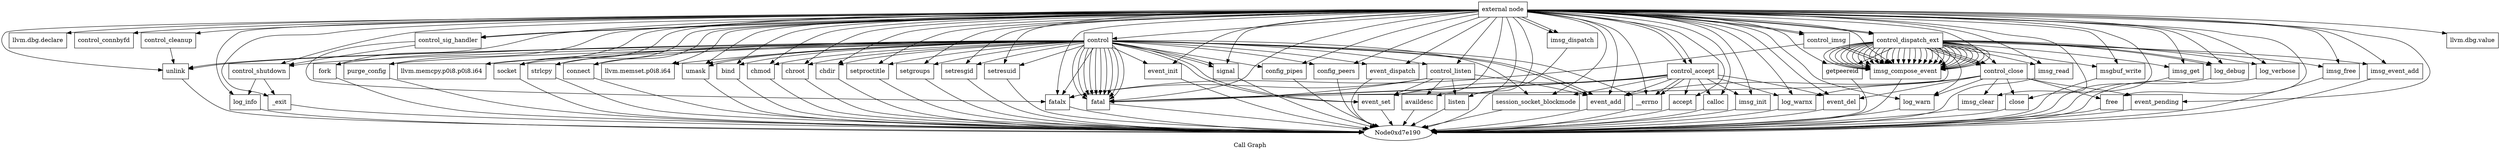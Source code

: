 digraph "Call Graph" {
	label="Call Graph";

	Node0xd7e160 [shape=record,label="{external node}"];
	Node0xd7e160 -> Node0xd7e1c0;
	Node0xd7e160 -> Node0xd7e1c0;
	Node0xd7e160 -> Node0xd7e250;
	Node0xd7e160 -> Node0xd7e280;
	Node0xd7e160 -> Node0xd7e1f0;
	Node0xd7e160 -> Node0xd7e220;
	Node0xd7e160 -> Node0xd980d0;
	Node0xd7e160 -> Node0xd980d0;
	Node0xd7e160 -> Node0xd81850;
	Node0xd7e160 -> Node0xd95c50;
	Node0xd7e160 -> Node0xe20e50;
	Node0xd7e160 -> Node0xe20e50;
	Node0xd7e160 -> Node0xd87000;
	Node0xd7e160 -> Node0xd86b50;
	Node0xd7e160 -> Node0xd86d80;
	Node0xd7e160 -> Node0xd81f30;
	Node0xd7e160 -> Node0xe036f0;
	Node0xd7e160 -> Node0xd8ebd0;
	Node0xd7e160 -> Node0xd872d0;
	Node0xd7e160 -> Node0xd87340;
	Node0xd7e160 -> Node0xd86f50;
	Node0xd7e160 -> Node0xd86f80;
	Node0xd7e160 -> Node0xd7ed20;
	Node0xd7e160 -> Node0xd7ed90;
	Node0xd7e160 -> Node0xd7ef00;
	Node0xd7e160 -> Node0xd7ef70;
	Node0xd7e160 -> Node0xd7f030;
	Node0xd7e160 -> Node0xd811a0;
	Node0xd7e160 -> Node0xd81210;
	Node0xd7e160 -> Node0xd7f4f0;
	Node0xd7e160 -> Node0xd7cf80;
	Node0xd7e160 -> Node0xd7cff0;
	Node0xd7e160 -> Node0xd7ee00;
	Node0xd7e160 -> Node0xd7ee70;
	Node0xd7e160 -> Node0xd80400;
	Node0xd7e160 -> Node0xd80470;
	Node0xd7e160 -> Node0xd804e0;
	Node0xd7e160 -> Node0xe13e70;
	Node0xd7e160 -> Node0xe13ee0;
	Node0xd7e160 -> Node0xe13f10;
	Node0xd7e160 -> Node0xd879b0;
	Node0xd7e160 -> Node0xd87230;
	Node0xd7e160 -> Node0xd81060;
	Node0xd7e160 -> Node0xd81100;
	Node0xd7e160 -> Node0xd7e4c0;
	Node0xd7e160 -> Node0xd7e4c0;
	Node0xd7e160 -> Node0xd7e700;
	Node0xd7e160 -> Node0xd7e530;
	Node0xd7e160 -> Node0xd7e560;
	Node0xd7e160 -> Node0xd7e730;
	Node0xd7e160 -> Node0xd7eab0;
	Node0xd7e160 -> Node0xd7eab0;
	Node0xd7e160 -> Node0xd7e660;
	Node0xd7e160 -> Node0xd7e6d0;
	Node0xd7e160 -> Node0xe0afc0;
	Node0xd7e160 -> Node0xd7eb50;
	Node0xd7e160 -> Node0xe0b210;
	Node0xd7e160 -> Node0xe0b3a0;
	Node0xd7e160 -> Node0xe0b410;
	Node0xd7e160 -> Node0xe0b310;
	Node0xd7e160 -> Node0xd7eb20;
	Node0xd7e160 -> Node0xe0af50;
	Node0xd7e160 -> Node0xd7ec00;
	Node0xd7e160 -> Node0xe0b140;
	Node0xd7e160 -> Node0xe0b030;
	Node0xd7e160 -> Node0xe0b0a0;
	Node0xd7e160 -> Node0xe0b0d0;
	Node0xd7e160 -> Node0xd81170;
	Node0xd7e160 -> Node0xe0cff0;
	Node0xd86f50 [shape=record,label="{unlink}"];
	Node0xd86f50 -> Node0xd7e190;
	Node0xd86f80 [shape=record,label="{__errno}"];
	Node0xd86f80 -> Node0xd7e190;
	Node0xd7ed20 [shape=record,label="{umask}"];
	Node0xd7ed20 -> Node0xd7e190;
	Node0xd7ed90 [shape=record,label="{bind}"];
	Node0xd7ed90 -> Node0xd7e190;
	Node0xd7ef00 [shape=record,label="{chmod}"];
	Node0xd7ef00 -> Node0xd7e190;
	Node0xe0cff0 [shape=record,label="{llvm.dbg.value}"];
	Node0xe13e70 [shape=record,label="{config_peers}"];
	Node0xe13e70 -> Node0xd7e190;
	Node0xd87340 [shape=record,label="{connect}"];
	Node0xd87340 -> Node0xd7e190;
	Node0xd872d0 [shape=record,label="{strlcpy}"];
	Node0xd872d0 -> Node0xd7e190;
	Node0xd804e0 [shape=record,label="{config_pipes}"];
	Node0xd804e0 -> Node0xd7e190;
	Node0xd7e250 [shape=record,label="{llvm.dbg.declare}"];
	Node0xd80470 [shape=record,label="{signal}"];
	Node0xd80470 -> Node0xd7e190;
	Node0xd7e280 [shape=record,label="{control_connbyfd}"];
	Node0xd7e1f0 [shape=record,label="{imsg_compose_event}"];
	Node0xd7e1f0 -> Node0xd7e190;
	Node0xd7e1c0 [shape=record,label="{control_imsg}"];
	Node0xd7e1c0 -> Node0xd7e1f0;
	Node0xd7e1c0 -> Node0xd7e1f0;
	Node0xd7e1c0 -> Node0xd7e220;
	Node0xd7e220 [shape=record,label="{fatalx}"];
	Node0xd7e220 -> Node0xd7e190;
	Node0xd980d0 [shape=record,label="{control_sig_handler}"];
	Node0xd980d0 -> Node0xd81850;
	Node0xd980d0 -> Node0xd7e220;
	Node0xd81850 [shape=record,label="{control_shutdown}"];
	Node0xd81850 -> Node0xd879b0;
	Node0xd81850 -> Node0xd87230;
	Node0xd95c50 [shape=record,label="{control}"];
	Node0xd95c50 -> Node0xd87000;
	Node0xd95c50 -> Node0xd86b50;
	Node0xd95c50 -> Node0xd86d80;
	Node0xd95c50 -> Node0xd81f30;
	Node0xd95c50 -> Node0xe036f0;
	Node0xd95c50 -> Node0xd86d80;
	Node0xd95c50 -> Node0xd8ebd0;
	Node0xd95c50 -> Node0xd872d0;
	Node0xd95c50 -> Node0xd86d80;
	Node0xd95c50 -> Node0xd87340;
	Node0xd95c50 -> Node0xd7e220;
	Node0xd95c50 -> Node0xd86f50;
	Node0xd95c50 -> Node0xd86f80;
	Node0xd95c50 -> Node0xd86d80;
	Node0xd95c50 -> Node0xd7ed20;
	Node0xd95c50 -> Node0xd7ed90;
	Node0xd95c50 -> Node0xd7ed20;
	Node0xd95c50 -> Node0xd86d80;
	Node0xd95c50 -> Node0xd7ef00;
	Node0xd95c50 -> Node0xd86f50;
	Node0xd95c50 -> Node0xd86d80;
	Node0xd95c50 -> Node0xd7ef70;
	Node0xd95c50 -> Node0xd7f030;
	Node0xd95c50 -> Node0xd86d80;
	Node0xd95c50 -> Node0xd811a0;
	Node0xd95c50 -> Node0xd86d80;
	Node0xd95c50 -> Node0xd81210;
	Node0xd95c50 -> Node0xd7f4f0;
	Node0xd95c50 -> Node0xd7cf80;
	Node0xd95c50 -> Node0xd7cff0;
	Node0xd95c50 -> Node0xd86d80;
	Node0xd95c50 -> Node0xd7ee00;
	Node0xd95c50 -> Node0xd7ee70;
	Node0xd95c50 -> Node0xd7ee70;
	Node0xd95c50 -> Node0xd80400;
	Node0xd95c50 -> Node0xd80400;
	Node0xd95c50 -> Node0xd80470;
	Node0xd95c50 -> Node0xd80470;
	Node0xd95c50 -> Node0xd804e0;
	Node0xd95c50 -> Node0xe13e70;
	Node0xd95c50 -> Node0xe13ee0;
	Node0xd95c50 -> Node0xe13f10;
	Node0xd95c50 -> Node0xd86d80;
	Node0xd95c50 -> Node0xd81850;
	Node0xe20e50 [shape=record,label="{imsg_dispatch}"];
	Node0xe20e50 -> Node0xd7e190;
	Node0xd87000 [shape=record,label="{llvm.memcpy.p0i8.p0i8.i64}"];
	Node0xe13ee0 [shape=record,label="{control_listen}"];
	Node0xe13ee0 -> Node0xd81060;
	Node0xe13ee0 -> Node0xd81100;
	Node0xe13ee0 -> Node0xd86d80;
	Node0xe13ee0 -> Node0xd7ee70;
	Node0xe13ee0 -> Node0xd80400;
	Node0xe13ee0 -> Node0xd7e220;
	Node0xe13f10 [shape=record,label="{event_dispatch}"];
	Node0xe13f10 -> Node0xd7e190;
	Node0xd879b0 [shape=record,label="{log_info}"];
	Node0xd879b0 -> Node0xd7e190;
	Node0xd87230 [shape=record,label="{_exit}"];
	Node0xd87230 -> Node0xd7e190;
	Node0xd81060 [shape=record,label="{availdesc}"];
	Node0xd81060 -> Node0xd7e190;
	Node0xd81100 [shape=record,label="{listen}"];
	Node0xd81100 -> Node0xd7e190;
	Node0xd7e4c0 [shape=record,label="{control_accept}"];
	Node0xd7e4c0 -> Node0xd7e530;
	Node0xd7e4c0 -> Node0xd86f80;
	Node0xd7e4c0 -> Node0xd86f80;
	Node0xd7e4c0 -> Node0xd86d80;
	Node0xd7e4c0 -> Node0xd7ef70;
	Node0xd7e4c0 -> Node0xd7e560;
	Node0xd7e4c0 -> Node0xd86d80;
	Node0xd7e4c0 -> Node0xd7e730;
	Node0xd7e4c0 -> Node0xd7ee70;
	Node0xd7e4c0 -> Node0xd80400;
	Node0xd7e4c0 -> Node0xd7e660;
	Node0xd7e4c0 -> Node0xd7e6d0;
	Node0xd86b50 [shape=record,label="{fork}"];
	Node0xd86b50 -> Node0xd7e190;
	Node0xd86d80 [shape=record,label="{fatal}"];
	Node0xd86d80 -> Node0xd7e190;
	Node0xd81f30 [shape=record,label="{purge_config}"];
	Node0xd81f30 -> Node0xd7e190;
	Node0xe036f0 [shape=record,label="{socket}"];
	Node0xe036f0 -> Node0xd7e190;
	Node0xd8ebd0 [shape=record,label="{llvm.memset.p0i8.i64}"];
	Node0xd7ef70 [shape=record,label="{session_socket_blockmode}"];
	Node0xd7ef70 -> Node0xd7e190;
	Node0xd7f030 [shape=record,label="{chroot}"];
	Node0xd7f030 -> Node0xd7e190;
	Node0xd811a0 [shape=record,label="{chdir}"];
	Node0xd811a0 -> Node0xd7e190;
	Node0xd81210 [shape=record,label="{setproctitle}"];
	Node0xd81210 -> Node0xd7e190;
	Node0xd7f4f0 [shape=record,label="{setgroups}"];
	Node0xd7f4f0 -> Node0xd7e190;
	Node0xd7cf80 [shape=record,label="{setresgid}"];
	Node0xd7cf80 -> Node0xd7e190;
	Node0xd7cff0 [shape=record,label="{setresuid}"];
	Node0xd7cff0 -> Node0xd7e190;
	Node0xd7ee00 [shape=record,label="{event_init}"];
	Node0xd7ee00 -> Node0xd7e190;
	Node0xd7ee70 [shape=record,label="{event_set}"];
	Node0xd7ee70 -> Node0xd7e190;
	Node0xd80400 [shape=record,label="{event_add}"];
	Node0xd80400 -> Node0xd7e190;
	Node0xd7e700 [shape=record,label="{control_cleanup}"];
	Node0xd7e700 -> Node0xd86f50;
	Node0xd7e530 [shape=record,label="{accept}"];
	Node0xd7e530 -> Node0xd7e190;
	Node0xd7e560 [shape=record,label="{calloc}"];
	Node0xd7e560 -> Node0xd7e190;
	Node0xd7e730 [shape=record,label="{imsg_init}"];
	Node0xd7e730 -> Node0xd7e190;
	Node0xd7eab0 [shape=record,label="{control_dispatch_ext}"];
	Node0xd7eab0 -> Node0xd7eb20;
	Node0xd7eab0 -> Node0xd86d80;
	Node0xd7eab0 -> Node0xd7eb50;
	Node0xd7eab0 -> Node0xe0af50;
	Node0xd7eab0 -> Node0xe0afc0;
	Node0xd7eab0 -> Node0xd7ec00;
	Node0xd7eab0 -> Node0xe0afc0;
	Node0xd7eab0 -> Node0xe0b140;
	Node0xd7eab0 -> Node0xe0afc0;
	Node0xd7eab0 -> Node0xd7e1f0;
	Node0xd7eab0 -> Node0xd7e1f0;
	Node0xd7eab0 -> Node0xd7e1f0;
	Node0xd7eab0 -> Node0xe0b030;
	Node0xd7eab0 -> Node0xd7e1f0;
	Node0xd7eab0 -> Node0xd7e1f0;
	Node0xd7eab0 -> Node0xe0b0a0;
	Node0xd7eab0 -> Node0xd7e1f0;
	Node0xd7eab0 -> Node0xd7e1f0;
	Node0xd7eab0 -> Node0xd7e1f0;
	Node0xd7eab0 -> Node0xd7e1f0;
	Node0xd7eab0 -> Node0xd7e1f0;
	Node0xd7eab0 -> Node0xd7e1f0;
	Node0xd7eab0 -> Node0xd7e1f0;
	Node0xd7eab0 -> Node0xd7e1f0;
	Node0xd7eab0 -> Node0xd7e1f0;
	Node0xd7eab0 -> Node0xd7e1f0;
	Node0xd7eab0 -> Node0xd7e1f0;
	Node0xd7eab0 -> Node0xd7e1f0;
	Node0xd7eab0 -> Node0xd7e1f0;
	Node0xd7eab0 -> Node0xd7e1f0;
	Node0xd7eab0 -> Node0xd7e1f0;
	Node0xd7eab0 -> Node0xd7e1f0;
	Node0xd7eab0 -> Node0xd7e1f0;
	Node0xd7eab0 -> Node0xd7e1f0;
	Node0xd7eab0 -> Node0xd7e1f0;
	Node0xd7eab0 -> Node0xd7e1f0;
	Node0xd7eab0 -> Node0xd7e1f0;
	Node0xd7eab0 -> Node0xd7e1f0;
	Node0xd7eab0 -> Node0xd7e1f0;
	Node0xd7eab0 -> Node0xd7e1f0;
	Node0xd7eab0 -> Node0xe0b030;
	Node0xd7eab0 -> Node0xe0b0d0;
	Node0xd7eab0 -> Node0xd7e1f0;
	Node0xd7eab0 -> Node0xd81170;
	Node0xd7e660 [shape=record,label="{log_warnx}"];
	Node0xd7e660 -> Node0xd7e190;
	Node0xd7e6d0 [shape=record,label="{event_del}"];
	Node0xd7e6d0 -> Node0xd7e190;
	Node0xe0afc0 [shape=record,label="{control_close}"];
	Node0xe0afc0 -> Node0xd7eb50;
	Node0xe0afc0 -> Node0xd7e6d0;
	Node0xe0afc0 -> Node0xe0b210;
	Node0xe0afc0 -> Node0xe0b3a0;
	Node0xe0afc0 -> Node0xe0b410;
	Node0xe0afc0 -> Node0xe0b310;
	Node0xe0afc0 -> Node0xd7e660;
	Node0xe0afc0 -> Node0xd80400;
	Node0xd7eb50 [shape=record,label="{log_warn}"];
	Node0xd7eb50 -> Node0xd7e190;
	Node0xe0b210 [shape=record,label="{imsg_clear}"];
	Node0xe0b210 -> Node0xd7e190;
	Node0xe0b3a0 [shape=record,label="{close}"];
	Node0xe0b3a0 -> Node0xd7e190;
	Node0xe0b410 [shape=record,label="{free}"];
	Node0xe0b410 -> Node0xd7e190;
	Node0xe0b310 [shape=record,label="{event_pending}"];
	Node0xe0b310 -> Node0xd7e190;
	Node0xd7eb20 [shape=record,label="{getpeereid}"];
	Node0xd7eb20 -> Node0xd7e190;
	Node0xe0af50 [shape=record,label="{imsg_read}"];
	Node0xe0af50 -> Node0xd7e190;
	Node0xd7ec00 [shape=record,label="{msgbuf_write}"];
	Node0xd7ec00 -> Node0xd7e190;
	Node0xe0b140 [shape=record,label="{imsg_get}"];
	Node0xe0b140 -> Node0xd7e190;
	Node0xe0b030 [shape=record,label="{log_debug}"];
	Node0xe0b030 -> Node0xd7e190;
	Node0xe0b0a0 [shape=record,label="{log_verbose}"];
	Node0xe0b0a0 -> Node0xd7e190;
	Node0xe0b0d0 [shape=record,label="{imsg_free}"];
	Node0xe0b0d0 -> Node0xd7e190;
	Node0xd81170 [shape=record,label="{imsg_event_add}"];
	Node0xd81170 -> Node0xd7e190;
}

